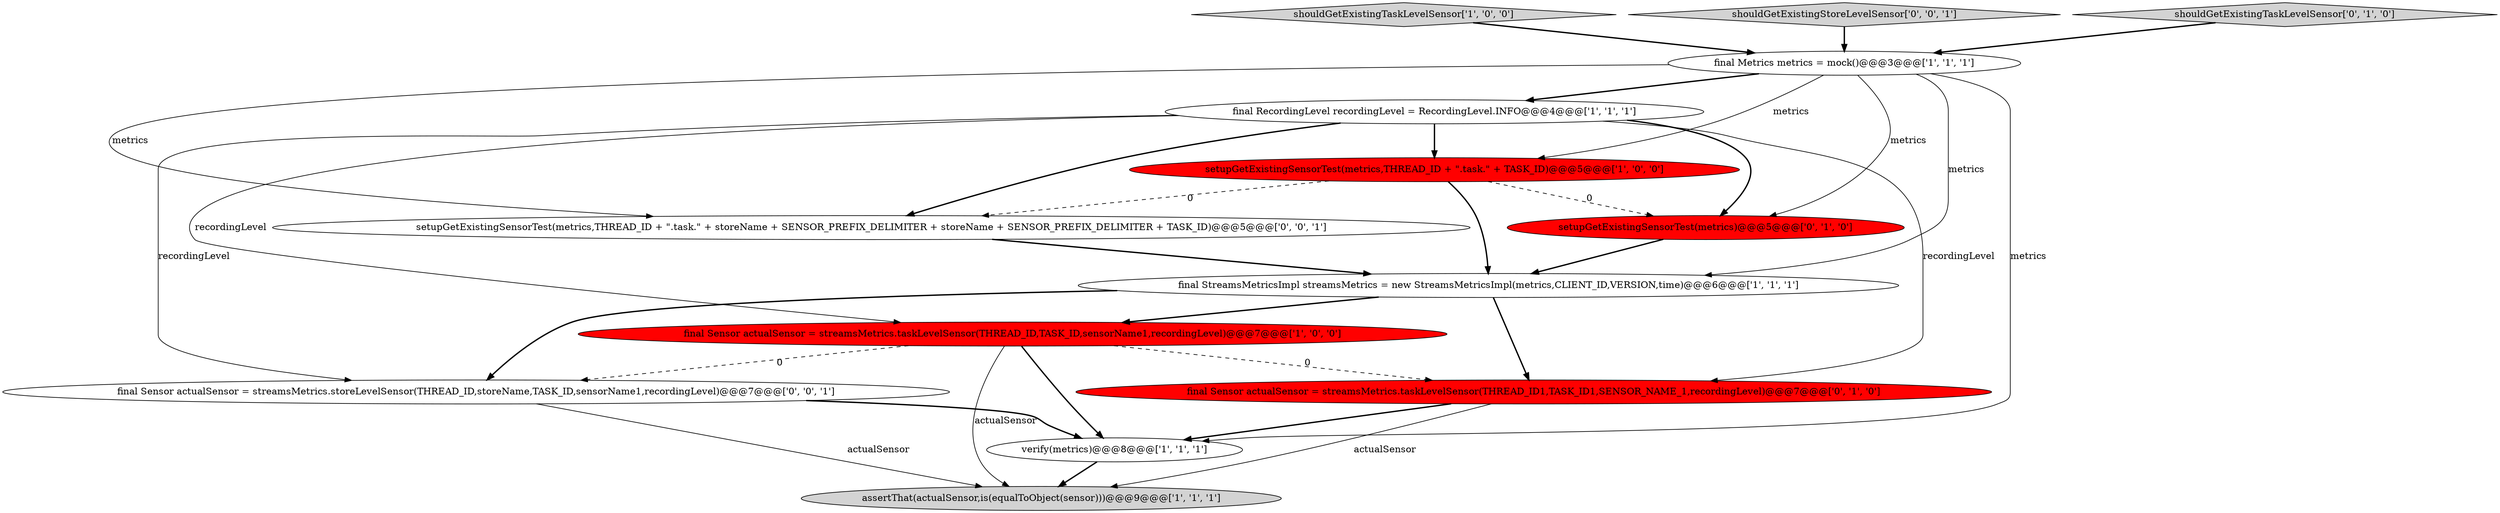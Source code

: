 digraph {
13 [style = filled, label = "final Sensor actualSensor = streamsMetrics.storeLevelSensor(THREAD_ID,storeName,TASK_ID,sensorName1,recordingLevel)@@@7@@@['0', '0', '1']", fillcolor = white, shape = ellipse image = "AAA0AAABBB3BBB"];
1 [style = filled, label = "shouldGetExistingTaskLevelSensor['1', '0', '0']", fillcolor = lightgray, shape = diamond image = "AAA0AAABBB1BBB"];
12 [style = filled, label = "setupGetExistingSensorTest(metrics,THREAD_ID + \".task.\" + storeName + SENSOR_PREFIX_DELIMITER + storeName + SENSOR_PREFIX_DELIMITER + TASK_ID)@@@5@@@['0', '0', '1']", fillcolor = white, shape = ellipse image = "AAA0AAABBB3BBB"];
6 [style = filled, label = "assertThat(actualSensor,is(equalToObject(sensor)))@@@9@@@['1', '1', '1']", fillcolor = lightgray, shape = ellipse image = "AAA0AAABBB1BBB"];
3 [style = filled, label = "final StreamsMetricsImpl streamsMetrics = new StreamsMetricsImpl(metrics,CLIENT_ID,VERSION,time)@@@6@@@['1', '1', '1']", fillcolor = white, shape = ellipse image = "AAA0AAABBB1BBB"];
10 [style = filled, label = "final Sensor actualSensor = streamsMetrics.taskLevelSensor(THREAD_ID1,TASK_ID1,SENSOR_NAME_1,recordingLevel)@@@7@@@['0', '1', '0']", fillcolor = red, shape = ellipse image = "AAA1AAABBB2BBB"];
8 [style = filled, label = "setupGetExistingSensorTest(metrics)@@@5@@@['0', '1', '0']", fillcolor = red, shape = ellipse image = "AAA1AAABBB2BBB"];
2 [style = filled, label = "final Metrics metrics = mock()@@@3@@@['1', '1', '1']", fillcolor = white, shape = ellipse image = "AAA0AAABBB1BBB"];
11 [style = filled, label = "shouldGetExistingStoreLevelSensor['0', '0', '1']", fillcolor = lightgray, shape = diamond image = "AAA0AAABBB3BBB"];
0 [style = filled, label = "setupGetExistingSensorTest(metrics,THREAD_ID + \".task.\" + TASK_ID)@@@5@@@['1', '0', '0']", fillcolor = red, shape = ellipse image = "AAA1AAABBB1BBB"];
5 [style = filled, label = "final RecordingLevel recordingLevel = RecordingLevel.INFO@@@4@@@['1', '1', '1']", fillcolor = white, shape = ellipse image = "AAA0AAABBB1BBB"];
7 [style = filled, label = "verify(metrics)@@@8@@@['1', '1', '1']", fillcolor = white, shape = ellipse image = "AAA0AAABBB1BBB"];
9 [style = filled, label = "shouldGetExistingTaskLevelSensor['0', '1', '0']", fillcolor = lightgray, shape = diamond image = "AAA0AAABBB2BBB"];
4 [style = filled, label = "final Sensor actualSensor = streamsMetrics.taskLevelSensor(THREAD_ID,TASK_ID,sensorName1,recordingLevel)@@@7@@@['1', '0', '0']", fillcolor = red, shape = ellipse image = "AAA1AAABBB1BBB"];
0->3 [style = bold, label=""];
5->8 [style = bold, label=""];
5->13 [style = solid, label="recordingLevel"];
10->6 [style = solid, label="actualSensor"];
9->2 [style = bold, label=""];
2->7 [style = solid, label="metrics"];
2->3 [style = solid, label="metrics"];
8->3 [style = bold, label=""];
4->6 [style = solid, label="actualSensor"];
2->0 [style = solid, label="metrics"];
0->12 [style = dashed, label="0"];
13->6 [style = solid, label="actualSensor"];
5->10 [style = solid, label="recordingLevel"];
3->4 [style = bold, label=""];
10->7 [style = bold, label=""];
11->2 [style = bold, label=""];
4->7 [style = bold, label=""];
3->10 [style = bold, label=""];
5->0 [style = bold, label=""];
5->12 [style = bold, label=""];
13->7 [style = bold, label=""];
7->6 [style = bold, label=""];
3->13 [style = bold, label=""];
0->8 [style = dashed, label="0"];
2->8 [style = solid, label="metrics"];
1->2 [style = bold, label=""];
12->3 [style = bold, label=""];
4->10 [style = dashed, label="0"];
4->13 [style = dashed, label="0"];
5->4 [style = solid, label="recordingLevel"];
2->12 [style = solid, label="metrics"];
2->5 [style = bold, label=""];
}
